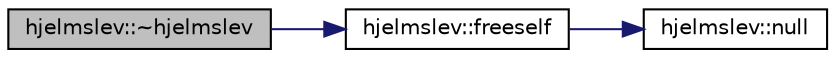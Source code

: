 digraph "hjelmslev::~hjelmslev"
{
  edge [fontname="Helvetica",fontsize="10",labelfontname="Helvetica",labelfontsize="10"];
  node [fontname="Helvetica",fontsize="10",shape=record];
  rankdir="LR";
  Node3 [label="hjelmslev::~hjelmslev",height=0.2,width=0.4,color="black", fillcolor="grey75", style="filled", fontcolor="black"];
  Node3 -> Node4 [color="midnightblue",fontsize="10",style="solid",fontname="Helvetica"];
  Node4 [label="hjelmslev::freeself",height=0.2,width=0.4,color="black", fillcolor="white", style="filled",URL="$d3/d21/classhjelmslev.html#ad18209f7108d6bad92e6a6266f7330f7"];
  Node4 -> Node5 [color="midnightblue",fontsize="10",style="solid",fontname="Helvetica"];
  Node5 [label="hjelmslev::null",height=0.2,width=0.4,color="black", fillcolor="white", style="filled",URL="$d3/d21/classhjelmslev.html#aab5d00afb800a1764231587f9f032d1c"];
}
